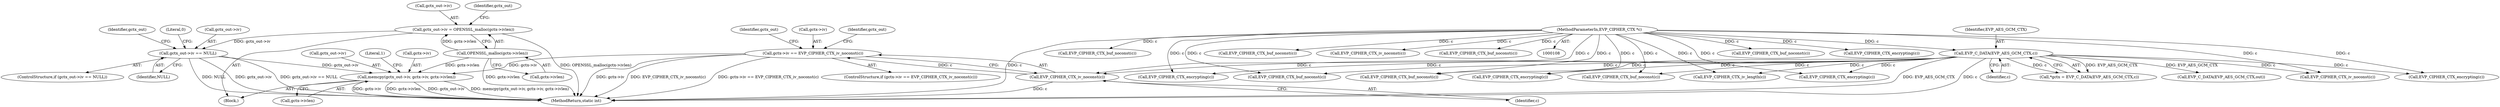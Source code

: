 digraph "0_openssl_00d965474b22b54e4275232bc71ee0c699c5cd21_0@API" {
"1000598" [label="(Call,memcpy(gctx_out->iv, gctx->iv, gctx->ivlen))"];
"1000591" [label="(Call,gctx_out->iv == NULL)"];
"1000582" [label="(Call,gctx_out->iv = OPENSSL_malloc(gctx->ivlen))"];
"1000586" [label="(Call,OPENSSL_malloc(gctx->ivlen))"];
"1000568" [label="(Call,gctx->iv == EVP_CIPHER_CTX_iv_noconst(c))"];
"1000572" [label="(Call,EVP_CIPHER_CTX_iv_noconst(c))"];
"1000117" [label="(Call,EVP_C_DATA(EVP_AES_GCM_CTX,c))"];
"1000109" [label="(MethodParameterIn,EVP_CIPHER_CTX *c)"];
"1000423" [label="(Call,EVP_CIPHER_CTX_encrypting(c))"];
"1000595" [label="(Identifier,NULL)"];
"1000119" [label="(Identifier,c)"];
"1000138" [label="(Call,EVP_CIPHER_CTX_iv_length(c))"];
"1000598" [label="(Call,memcpy(gctx_out->iv, gctx->iv, gctx->ivlen))"];
"1000225" [label="(Call,EVP_CIPHER_CTX_encrypting(c))"];
"1000590" [label="(ControlStructure,if (gctx_out->iv == NULL))"];
"1000115" [label="(Call,*gctx = EVP_C_DATA(EVP_AES_GCM_CTX,c))"];
"1000599" [label="(Call,gctx_out->iv)"];
"1000609" [label="(Literal,1)"];
"1000315" [label="(Call,EVP_CIPHER_CTX_encrypting(c))"];
"1000481" [label="(Call,EVP_CIPHER_CTX_buf_noconst(c))"];
"1000498" [label="(Call,EVP_CIPHER_CTX_encrypting(c))"];
"1000465" [label="(Call,EVP_CIPHER_CTX_buf_noconst(c))"];
"1000109" [label="(MethodParameterIn,EVP_CIPHER_CTX *c)"];
"1000584" [label="(Identifier,gctx_out)"];
"1000605" [label="(Call,gctx->ivlen)"];
"1000188" [label="(Call,EVP_CIPHER_CTX_iv_noconst(c))"];
"1000264" [label="(Call,EVP_CIPHER_CTX_buf_noconst(c))"];
"1000602" [label="(Call,gctx->iv)"];
"1000569" [label="(Call,gctx->iv)"];
"1000576" [label="(Identifier,gctx_out)"];
"1000583" [label="(Call,gctx_out->iv)"];
"1000567" [label="(ControlStructure,if (gctx->iv == EVP_CIPHER_CTX_iv_noconst(c)))"];
"1000600" [label="(Identifier,gctx_out)"];
"1000230" [label="(Call,EVP_CIPHER_CTX_buf_noconst(c))"];
"1000117" [label="(Call,EVP_C_DATA(EVP_AES_GCM_CTX,c))"];
"1000593" [label="(Identifier,gctx_out)"];
"1000572" [label="(Call,EVP_CIPHER_CTX_iv_noconst(c))"];
"1000614" [label="(MethodReturn,static int)"];
"1000582" [label="(Call,gctx_out->iv = OPENSSL_malloc(gctx->ivlen))"];
"1000587" [label="(Call,gctx->ivlen)"];
"1000568" [label="(Call,gctx->iv == EVP_CIPHER_CTX_iv_noconst(c))"];
"1000597" [label="(Literal,0)"];
"1000573" [label="(Identifier,c)"];
"1000581" [label="(Block,)"];
"1000534" [label="(Call,EVP_C_DATA(EVP_AES_GCM_CTX,out))"];
"1000488" [label="(Call,EVP_CIPHER_CTX_buf_noconst(c))"];
"1000253" [label="(Call,EVP_CIPHER_CTX_encrypting(c))"];
"1000505" [label="(Call,EVP_CIPHER_CTX_buf_noconst(c))"];
"1000586" [label="(Call,OPENSSL_malloc(gctx->ivlen))"];
"1000591" [label="(Call,gctx_out->iv == NULL)"];
"1000118" [label="(Identifier,EVP_AES_GCM_CTX)"];
"1000144" [label="(Call,EVP_CIPHER_CTX_iv_noconst(c))"];
"1000515" [label="(Call,EVP_CIPHER_CTX_buf_noconst(c))"];
"1000592" [label="(Call,gctx_out->iv)"];
"1000598" -> "1000581"  [label="AST: "];
"1000598" -> "1000605"  [label="CFG: "];
"1000599" -> "1000598"  [label="AST: "];
"1000602" -> "1000598"  [label="AST: "];
"1000605" -> "1000598"  [label="AST: "];
"1000609" -> "1000598"  [label="CFG: "];
"1000598" -> "1000614"  [label="DDG: gctx_out->iv"];
"1000598" -> "1000614"  [label="DDG: memcpy(gctx_out->iv, gctx->iv, gctx->ivlen)"];
"1000598" -> "1000614"  [label="DDG: gctx->iv"];
"1000598" -> "1000614"  [label="DDG: gctx->ivlen"];
"1000591" -> "1000598"  [label="DDG: gctx_out->iv"];
"1000568" -> "1000598"  [label="DDG: gctx->iv"];
"1000586" -> "1000598"  [label="DDG: gctx->ivlen"];
"1000591" -> "1000590"  [label="AST: "];
"1000591" -> "1000595"  [label="CFG: "];
"1000592" -> "1000591"  [label="AST: "];
"1000595" -> "1000591"  [label="AST: "];
"1000597" -> "1000591"  [label="CFG: "];
"1000600" -> "1000591"  [label="CFG: "];
"1000591" -> "1000614"  [label="DDG: NULL"];
"1000591" -> "1000614"  [label="DDG: gctx_out->iv"];
"1000591" -> "1000614"  [label="DDG: gctx_out->iv == NULL"];
"1000582" -> "1000591"  [label="DDG: gctx_out->iv"];
"1000582" -> "1000581"  [label="AST: "];
"1000582" -> "1000586"  [label="CFG: "];
"1000583" -> "1000582"  [label="AST: "];
"1000586" -> "1000582"  [label="AST: "];
"1000593" -> "1000582"  [label="CFG: "];
"1000582" -> "1000614"  [label="DDG: OPENSSL_malloc(gctx->ivlen)"];
"1000586" -> "1000582"  [label="DDG: gctx->ivlen"];
"1000586" -> "1000587"  [label="CFG: "];
"1000587" -> "1000586"  [label="AST: "];
"1000586" -> "1000614"  [label="DDG: gctx->ivlen"];
"1000568" -> "1000567"  [label="AST: "];
"1000568" -> "1000572"  [label="CFG: "];
"1000569" -> "1000568"  [label="AST: "];
"1000572" -> "1000568"  [label="AST: "];
"1000576" -> "1000568"  [label="CFG: "];
"1000584" -> "1000568"  [label="CFG: "];
"1000568" -> "1000614"  [label="DDG: gctx->iv == EVP_CIPHER_CTX_iv_noconst(c)"];
"1000568" -> "1000614"  [label="DDG: gctx->iv"];
"1000568" -> "1000614"  [label="DDG: EVP_CIPHER_CTX_iv_noconst(c)"];
"1000572" -> "1000568"  [label="DDG: c"];
"1000572" -> "1000573"  [label="CFG: "];
"1000573" -> "1000572"  [label="AST: "];
"1000572" -> "1000614"  [label="DDG: c"];
"1000117" -> "1000572"  [label="DDG: c"];
"1000109" -> "1000572"  [label="DDG: c"];
"1000117" -> "1000115"  [label="AST: "];
"1000117" -> "1000119"  [label="CFG: "];
"1000118" -> "1000117"  [label="AST: "];
"1000119" -> "1000117"  [label="AST: "];
"1000115" -> "1000117"  [label="CFG: "];
"1000117" -> "1000614"  [label="DDG: EVP_AES_GCM_CTX"];
"1000117" -> "1000614"  [label="DDG: c"];
"1000117" -> "1000115"  [label="DDG: EVP_AES_GCM_CTX"];
"1000117" -> "1000115"  [label="DDG: c"];
"1000109" -> "1000117"  [label="DDG: c"];
"1000117" -> "1000138"  [label="DDG: c"];
"1000117" -> "1000188"  [label="DDG: c"];
"1000117" -> "1000225"  [label="DDG: c"];
"1000117" -> "1000230"  [label="DDG: c"];
"1000117" -> "1000253"  [label="DDG: c"];
"1000117" -> "1000264"  [label="DDG: c"];
"1000117" -> "1000315"  [label="DDG: c"];
"1000117" -> "1000423"  [label="DDG: c"];
"1000117" -> "1000465"  [label="DDG: c"];
"1000117" -> "1000534"  [label="DDG: EVP_AES_GCM_CTX"];
"1000109" -> "1000108"  [label="AST: "];
"1000109" -> "1000614"  [label="DDG: c"];
"1000109" -> "1000138"  [label="DDG: c"];
"1000109" -> "1000144"  [label="DDG: c"];
"1000109" -> "1000188"  [label="DDG: c"];
"1000109" -> "1000225"  [label="DDG: c"];
"1000109" -> "1000230"  [label="DDG: c"];
"1000109" -> "1000253"  [label="DDG: c"];
"1000109" -> "1000264"  [label="DDG: c"];
"1000109" -> "1000315"  [label="DDG: c"];
"1000109" -> "1000423"  [label="DDG: c"];
"1000109" -> "1000465"  [label="DDG: c"];
"1000109" -> "1000481"  [label="DDG: c"];
"1000109" -> "1000488"  [label="DDG: c"];
"1000109" -> "1000498"  [label="DDG: c"];
"1000109" -> "1000505"  [label="DDG: c"];
"1000109" -> "1000515"  [label="DDG: c"];
}
